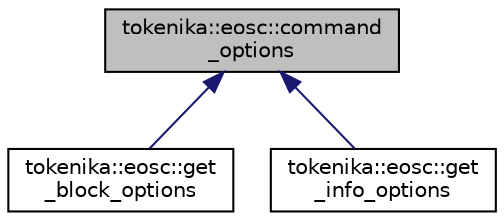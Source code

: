 digraph "tokenika::eosc::command_options"
{
  edge [fontname="Helvetica",fontsize="10",labelfontname="Helvetica",labelfontsize="10"];
  node [fontname="Helvetica",fontsize="10",shape=record];
  Node0 [label="tokenika::eosc::command\l_options",height=0.2,width=0.4,color="black", fillcolor="grey75", style="filled", fontcolor="black"];
  Node0 -> Node1 [dir="back",color="midnightblue",fontsize="10",style="solid",fontname="Helvetica"];
  Node1 [label="tokenika::eosc::get\l_block_options",height=0.2,width=0.4,color="black", fillcolor="white", style="filled",URL="$classtokenika_1_1eosc_1_1get__block__options.html"];
  Node0 -> Node2 [dir="back",color="midnightblue",fontsize="10",style="solid",fontname="Helvetica"];
  Node2 [label="tokenika::eosc::get\l_info_options",height=0.2,width=0.4,color="black", fillcolor="white", style="filled",URL="$classtokenika_1_1eosc_1_1get__info__options.html"];
}
